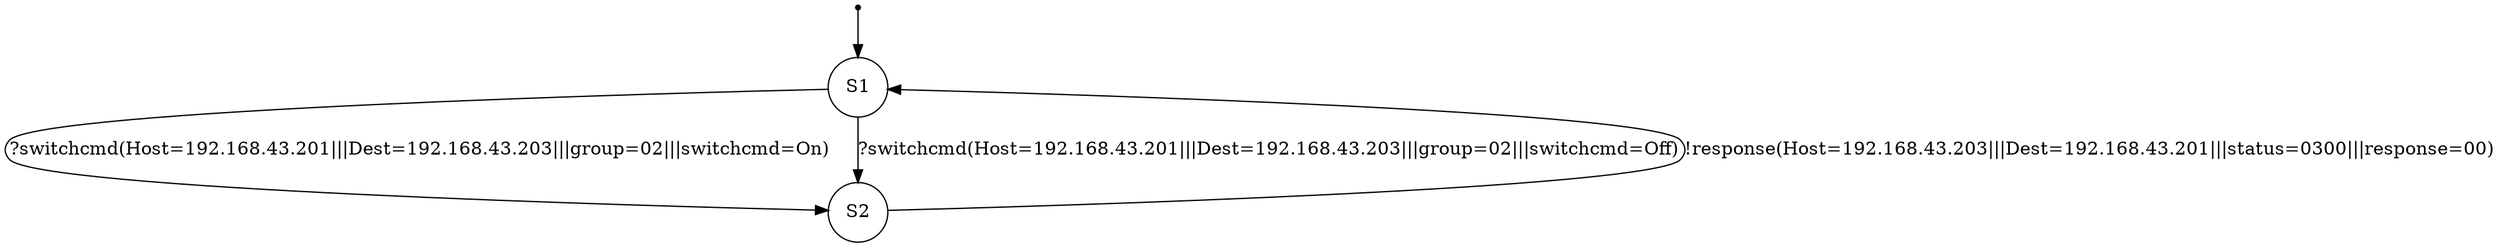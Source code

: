 digraph LTS {
S00[shape=point]
S1[label=S1,shape=circle];
S2[label=S2,shape=circle];
S00 -> S1
S1 -> S2[label ="?switchcmd(Host=192.168.43.201|||Dest=192.168.43.203|||group=02|||switchcmd=On)"];
S1 -> S2[label ="?switchcmd(Host=192.168.43.201|||Dest=192.168.43.203|||group=02|||switchcmd=Off)"];
S2 -> S1[label ="!response(Host=192.168.43.203|||Dest=192.168.43.201|||status=0300|||response=00)"];
}
